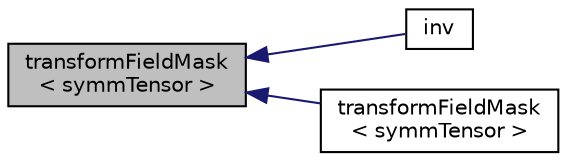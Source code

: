 digraph "transformFieldMask&lt; symmTensor &gt;"
{
  bgcolor="transparent";
  edge [fontname="Helvetica",fontsize="10",labelfontname="Helvetica",labelfontsize="10"];
  node [fontname="Helvetica",fontsize="10",shape=record];
  rankdir="LR";
  Node1 [label="transformFieldMask\l\< symmTensor \>",height=0.2,width=0.4,color="black", fillcolor="grey75", style="filled", fontcolor="black"];
  Node1 -> Node2 [dir="back",color="midnightblue",fontsize="10",style="solid",fontname="Helvetica"];
  Node2 [label="inv",height=0.2,width=0.4,color="black",URL="$a10733.html#adc85ac994532d0b9e67200cdb49d176b"];
  Node1 -> Node3 [dir="back",color="midnightblue",fontsize="10",style="solid",fontname="Helvetica"];
  Node3 [label="transformFieldMask\l\< symmTensor \>",height=0.2,width=0.4,color="black",URL="$a10733.html#ae55a0e7adca1bc1ed627c15013f646ba"];
}
